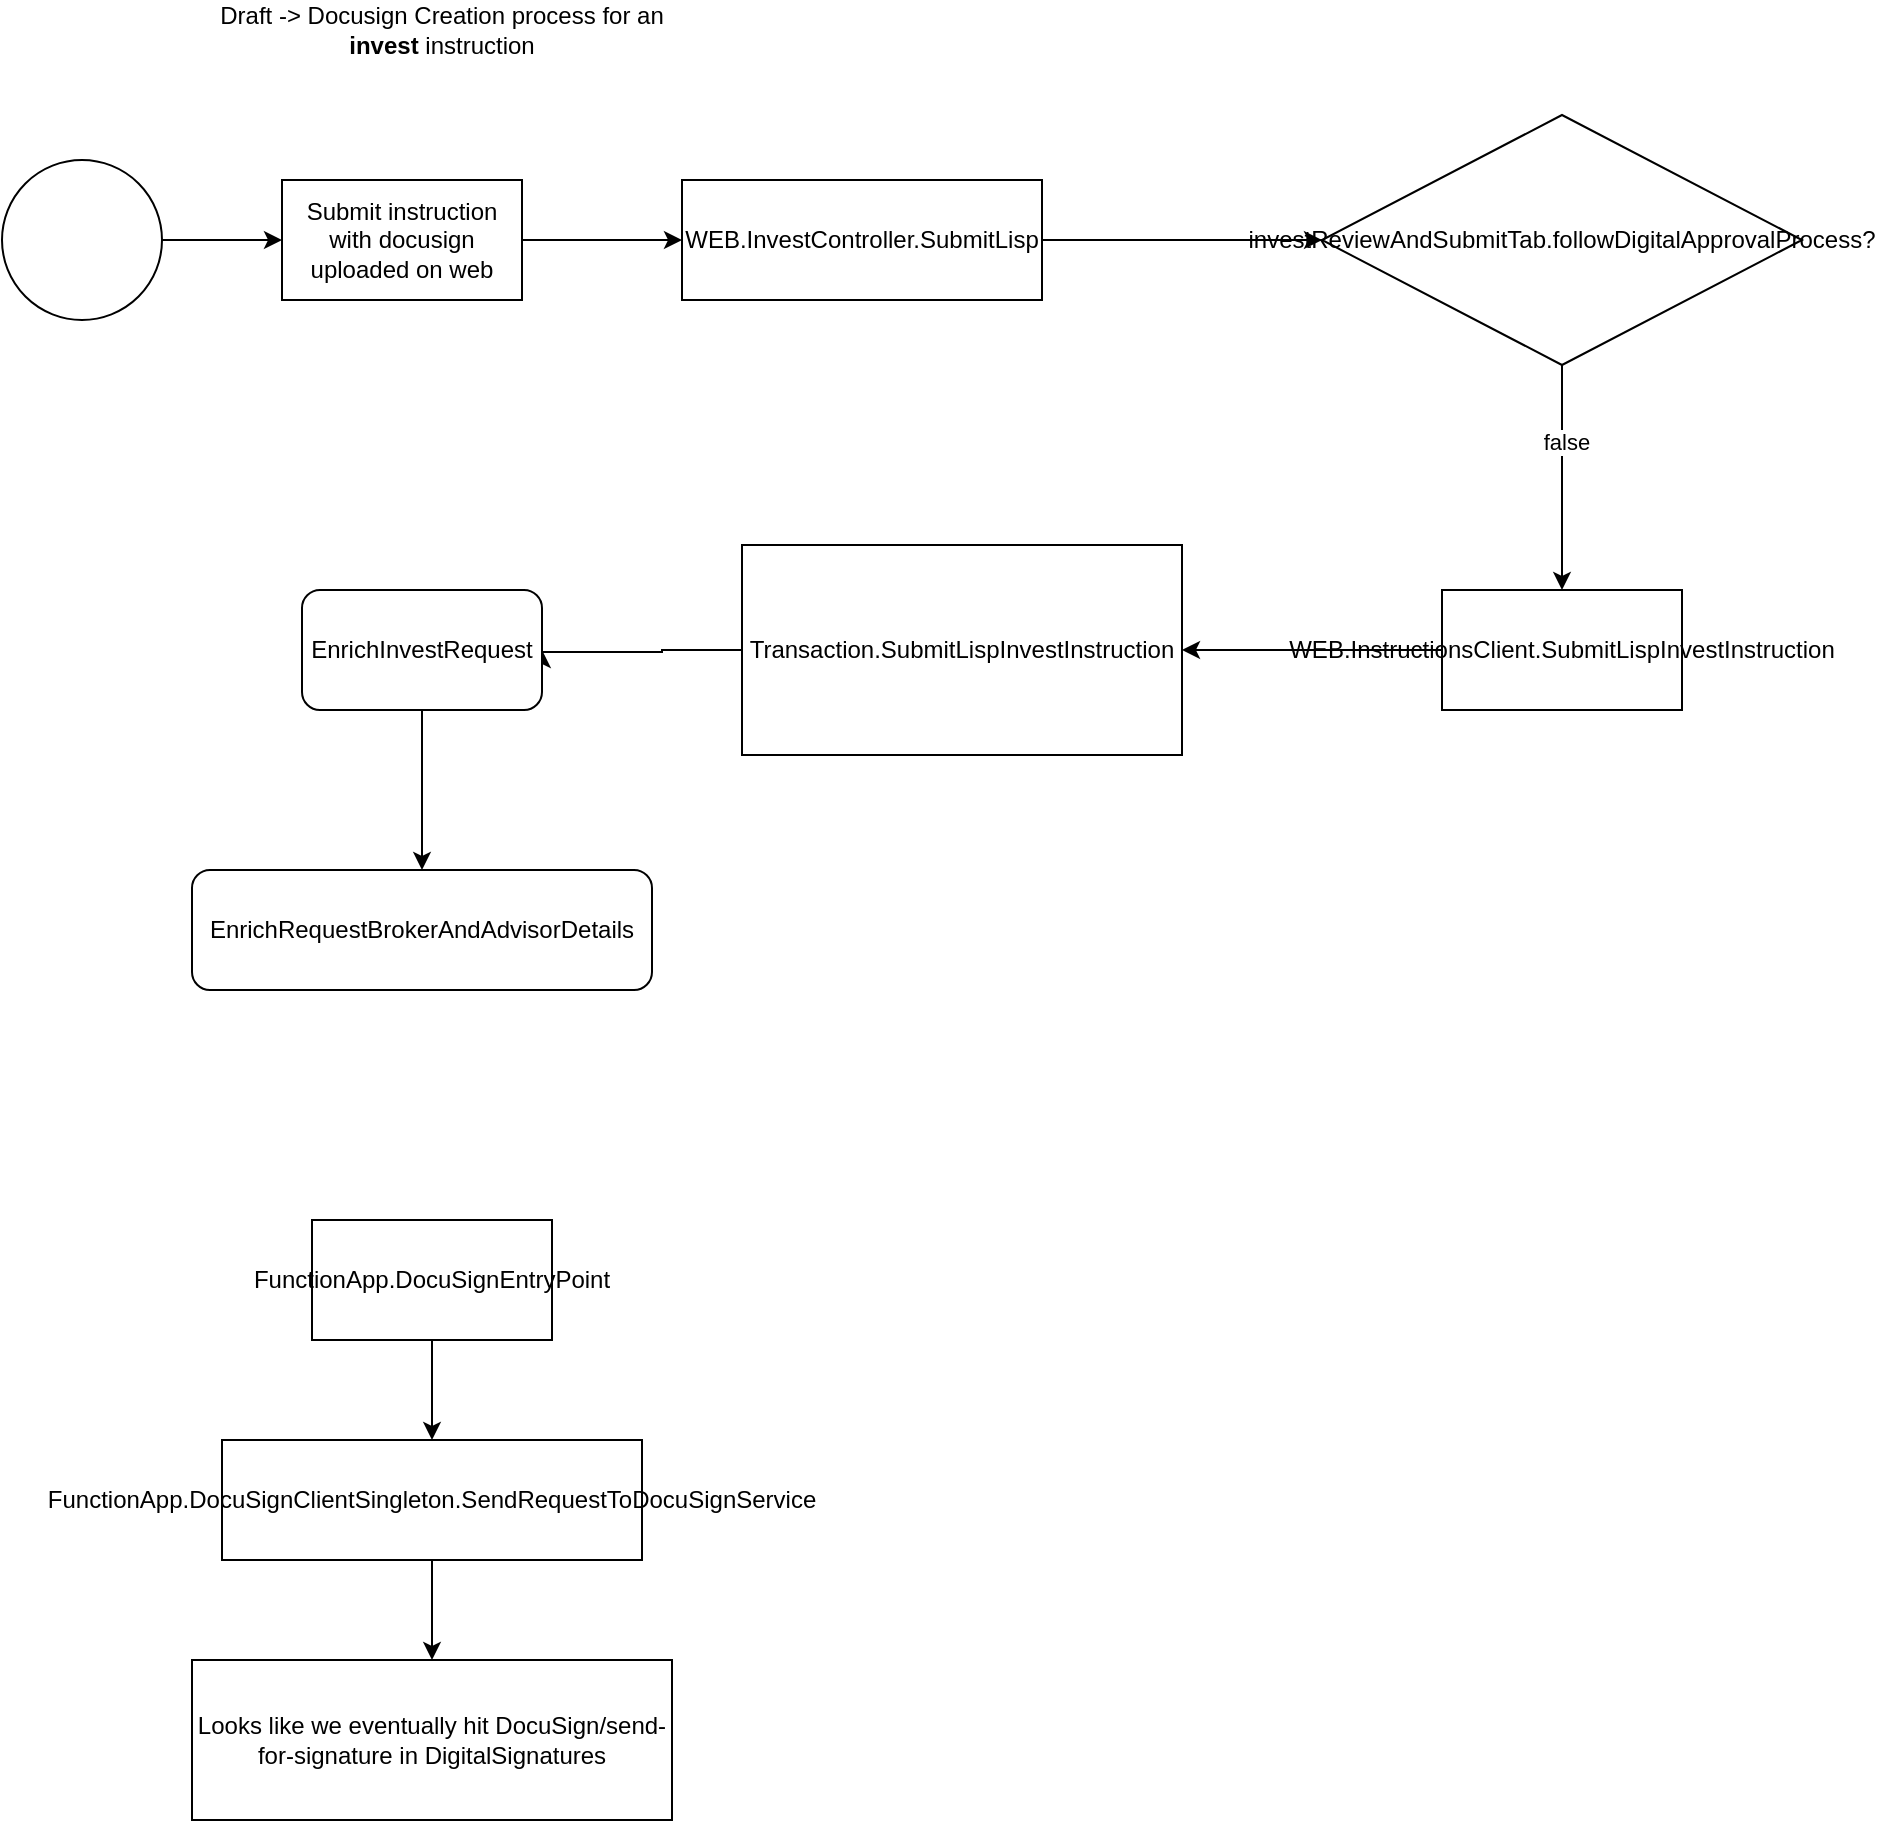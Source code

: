 <mxfile version="23.1.1" type="github">
  <diagram name="Page-1" id="zT4JeByvZtGIFtq0zUbu">
    <mxGraphModel dx="906" dy="1714" grid="1" gridSize="10" guides="1" tooltips="1" connect="1" arrows="1" fold="1" page="1" pageScale="1" pageWidth="850" pageHeight="1100" math="0" shadow="0">
      <root>
        <mxCell id="0" />
        <mxCell id="1" parent="0" />
        <mxCell id="pyO-_Wrlsn7nvp1Dqm6k-1" value="Draft -&amp;gt; Docusign Creation process for an &lt;b&gt;invest&lt;/b&gt;&amp;nbsp;instruction" style="text;html=1;strokeColor=none;fillColor=none;align=center;verticalAlign=middle;whiteSpace=wrap;rounded=0;" vertex="1" parent="1">
          <mxGeometry x="110" y="110" width="300" height="30" as="geometry" />
        </mxCell>
        <mxCell id="pyO-_Wrlsn7nvp1Dqm6k-4" value="" style="edgeStyle=orthogonalEdgeStyle;rounded=0;orthogonalLoop=1;jettySize=auto;html=1;" edge="1" parent="1" source="pyO-_Wrlsn7nvp1Dqm6k-2" target="pyO-_Wrlsn7nvp1Dqm6k-3">
          <mxGeometry relative="1" as="geometry" />
        </mxCell>
        <mxCell id="pyO-_Wrlsn7nvp1Dqm6k-2" value="" style="ellipse;whiteSpace=wrap;html=1;aspect=fixed;" vertex="1" parent="1">
          <mxGeometry x="40" y="190" width="80" height="80" as="geometry" />
        </mxCell>
        <mxCell id="pyO-_Wrlsn7nvp1Dqm6k-6" value="" style="edgeStyle=orthogonalEdgeStyle;rounded=0;orthogonalLoop=1;jettySize=auto;html=1;" edge="1" parent="1" source="pyO-_Wrlsn7nvp1Dqm6k-3" target="pyO-_Wrlsn7nvp1Dqm6k-5">
          <mxGeometry relative="1" as="geometry" />
        </mxCell>
        <mxCell id="pyO-_Wrlsn7nvp1Dqm6k-3" value="Submit instruction with docusign uploaded on web" style="whiteSpace=wrap;html=1;" vertex="1" parent="1">
          <mxGeometry x="180" y="200" width="120" height="60" as="geometry" />
        </mxCell>
        <mxCell id="pyO-_Wrlsn7nvp1Dqm6k-8" value="" style="edgeStyle=orthogonalEdgeStyle;rounded=0;orthogonalLoop=1;jettySize=auto;html=1;" edge="1" parent="1" source="pyO-_Wrlsn7nvp1Dqm6k-5" target="pyO-_Wrlsn7nvp1Dqm6k-7">
          <mxGeometry relative="1" as="geometry" />
        </mxCell>
        <mxCell id="pyO-_Wrlsn7nvp1Dqm6k-5" value="WEB.InvestController.SubmitLisp" style="whiteSpace=wrap;html=1;" vertex="1" parent="1">
          <mxGeometry x="380" y="200" width="180" height="60" as="geometry" />
        </mxCell>
        <mxCell id="pyO-_Wrlsn7nvp1Dqm6k-10" value="" style="edgeStyle=orthogonalEdgeStyle;rounded=0;orthogonalLoop=1;jettySize=auto;html=1;" edge="1" parent="1" source="pyO-_Wrlsn7nvp1Dqm6k-7" target="pyO-_Wrlsn7nvp1Dqm6k-9">
          <mxGeometry relative="1" as="geometry" />
        </mxCell>
        <mxCell id="pyO-_Wrlsn7nvp1Dqm6k-11" value="false" style="edgeLabel;html=1;align=center;verticalAlign=middle;resizable=0;points=[];" vertex="1" connectable="0" parent="pyO-_Wrlsn7nvp1Dqm6k-10">
          <mxGeometry x="-0.319" y="2" relative="1" as="geometry">
            <mxPoint as="offset" />
          </mxGeometry>
        </mxCell>
        <mxCell id="pyO-_Wrlsn7nvp1Dqm6k-7" value="investReviewAndSubmitTab.followDigitalApprovalProcess?" style="rhombus;whiteSpace=wrap;html=1;" vertex="1" parent="1">
          <mxGeometry x="700" y="167.5" width="240" height="125" as="geometry" />
        </mxCell>
        <mxCell id="pyO-_Wrlsn7nvp1Dqm6k-13" value="" style="edgeStyle=orthogonalEdgeStyle;rounded=0;orthogonalLoop=1;jettySize=auto;html=1;" edge="1" parent="1" source="pyO-_Wrlsn7nvp1Dqm6k-9" target="pyO-_Wrlsn7nvp1Dqm6k-12">
          <mxGeometry relative="1" as="geometry" />
        </mxCell>
        <mxCell id="pyO-_Wrlsn7nvp1Dqm6k-9" value="WEB.InstructionsClient.SubmitLispInvestInstruction" style="whiteSpace=wrap;html=1;" vertex="1" parent="1">
          <mxGeometry x="760" y="405" width="120" height="60" as="geometry" />
        </mxCell>
        <mxCell id="pyO-_Wrlsn7nvp1Dqm6k-15" value="" style="edgeStyle=orthogonalEdgeStyle;rounded=0;orthogonalLoop=1;jettySize=auto;html=1;entryX=1;entryY=0.5;entryDx=0;entryDy=0;" edge="1" parent="1" source="pyO-_Wrlsn7nvp1Dqm6k-12" target="pyO-_Wrlsn7nvp1Dqm6k-16">
          <mxGeometry relative="1" as="geometry">
            <mxPoint x="330" y="435" as="targetPoint" />
            <Array as="points">
              <mxPoint x="370" y="435" />
              <mxPoint x="370" y="436" />
            </Array>
          </mxGeometry>
        </mxCell>
        <mxCell id="pyO-_Wrlsn7nvp1Dqm6k-12" value="Transaction.SubmitLispInvestInstruction" style="whiteSpace=wrap;html=1;" vertex="1" parent="1">
          <mxGeometry x="410" y="382.5" width="220" height="105" as="geometry" />
        </mxCell>
        <mxCell id="pyO-_Wrlsn7nvp1Dqm6k-19" value="" style="edgeStyle=orthogonalEdgeStyle;rounded=0;orthogonalLoop=1;jettySize=auto;html=1;" edge="1" parent="1" source="pyO-_Wrlsn7nvp1Dqm6k-16" target="pyO-_Wrlsn7nvp1Dqm6k-18">
          <mxGeometry relative="1" as="geometry" />
        </mxCell>
        <mxCell id="pyO-_Wrlsn7nvp1Dqm6k-16" value="EnrichInvestRequest" style="rounded=1;whiteSpace=wrap;html=1;" vertex="1" parent="1">
          <mxGeometry x="190" y="405" width="120" height="60" as="geometry" />
        </mxCell>
        <mxCell id="pyO-_Wrlsn7nvp1Dqm6k-18" value="EnrichRequestBrokerAndAdvisorDetails" style="rounded=1;whiteSpace=wrap;html=1;" vertex="1" parent="1">
          <mxGeometry x="135" y="545" width="230" height="60" as="geometry" />
        </mxCell>
        <mxCell id="pyO-_Wrlsn7nvp1Dqm6k-20" value="Looks like we eventually hit&amp;nbsp;DocuSign/send-for-signature in DigitalSignatures" style="whiteSpace=wrap;html=1;" vertex="1" parent="1">
          <mxGeometry x="135" y="940" width="240" height="80" as="geometry" />
        </mxCell>
        <mxCell id="pyO-_Wrlsn7nvp1Dqm6k-22" style="edgeStyle=orthogonalEdgeStyle;rounded=0;orthogonalLoop=1;jettySize=auto;html=1;" edge="1" parent="1" source="pyO-_Wrlsn7nvp1Dqm6k-21" target="pyO-_Wrlsn7nvp1Dqm6k-20">
          <mxGeometry relative="1" as="geometry" />
        </mxCell>
        <mxCell id="pyO-_Wrlsn7nvp1Dqm6k-21" value="FunctionApp.DocuSignClientSingleton.SendRequestToDocuSignService" style="rounded=0;whiteSpace=wrap;html=1;" vertex="1" parent="1">
          <mxGeometry x="150" y="830" width="210" height="60" as="geometry" />
        </mxCell>
        <mxCell id="pyO-_Wrlsn7nvp1Dqm6k-24" style="edgeStyle=orthogonalEdgeStyle;rounded=0;orthogonalLoop=1;jettySize=auto;html=1;entryX=0.5;entryY=0;entryDx=0;entryDy=0;" edge="1" parent="1" source="pyO-_Wrlsn7nvp1Dqm6k-23" target="pyO-_Wrlsn7nvp1Dqm6k-21">
          <mxGeometry relative="1" as="geometry" />
        </mxCell>
        <mxCell id="pyO-_Wrlsn7nvp1Dqm6k-23" value="FunctionApp.DocuSignEntryPoint" style="rounded=0;whiteSpace=wrap;html=1;" vertex="1" parent="1">
          <mxGeometry x="195" y="720" width="120" height="60" as="geometry" />
        </mxCell>
      </root>
    </mxGraphModel>
  </diagram>
</mxfile>
